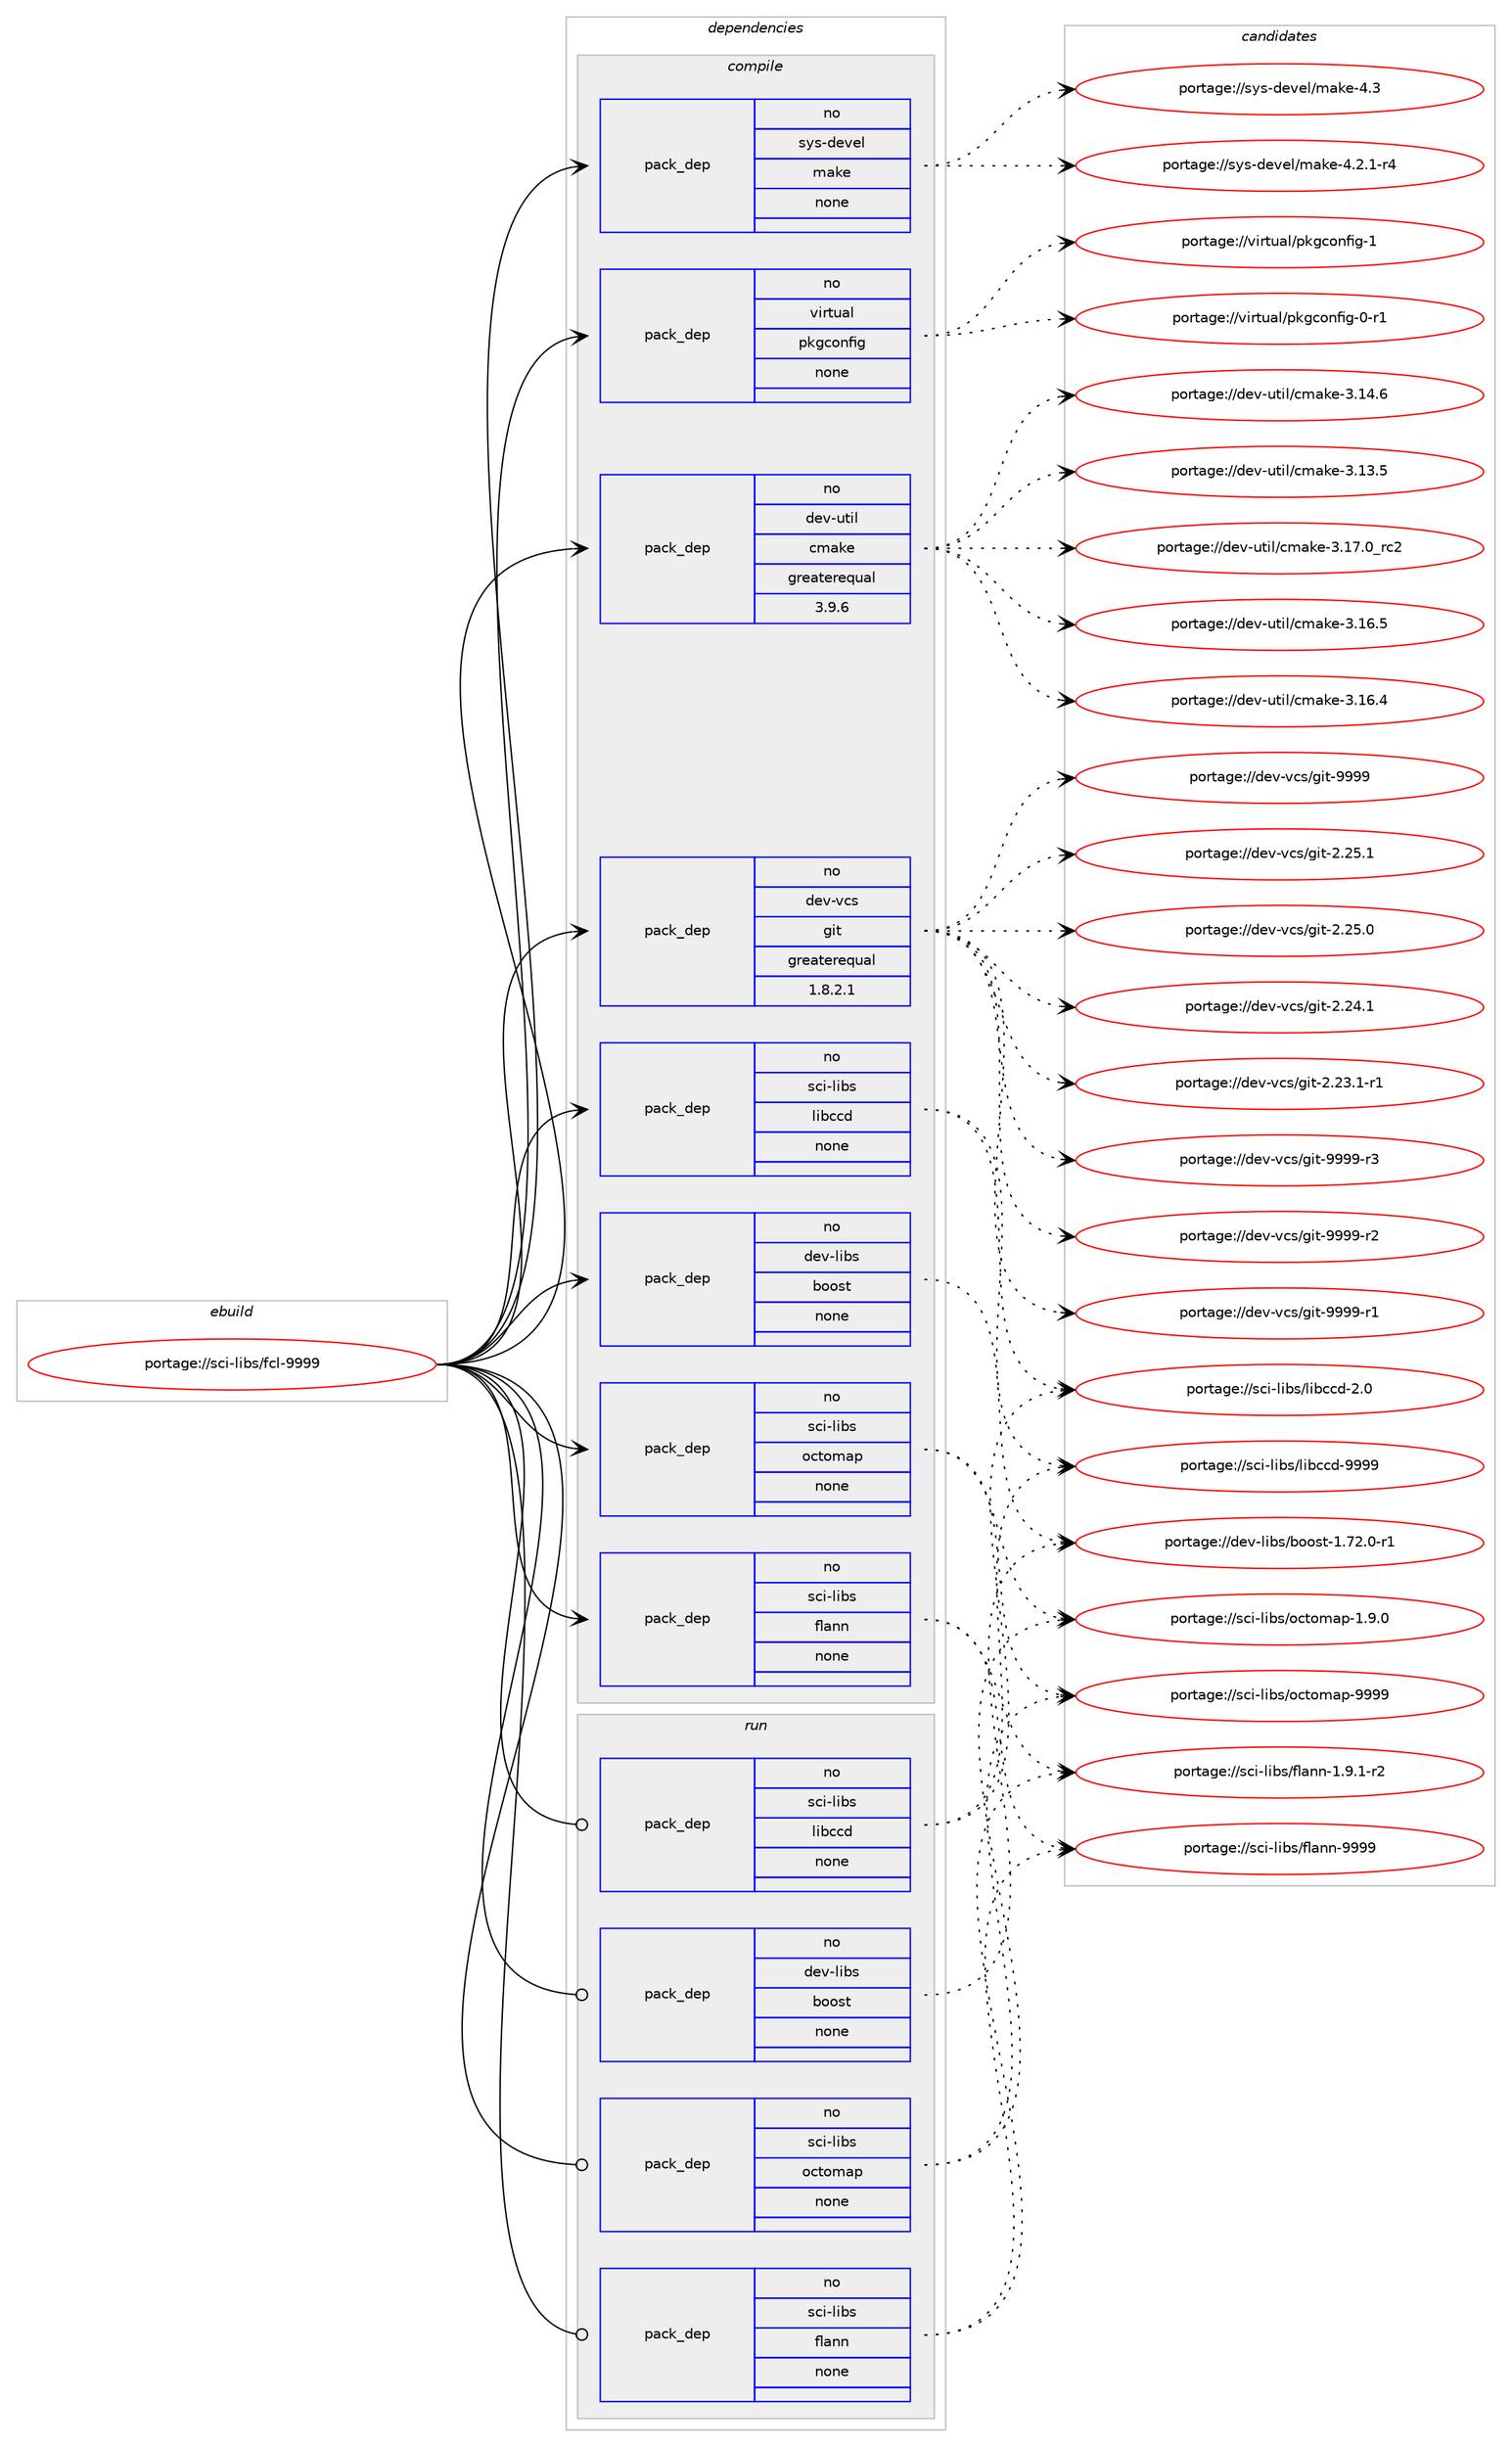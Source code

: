 digraph prolog {

# *************
# Graph options
# *************

newrank=true;
concentrate=true;
compound=true;
graph [rankdir=LR,fontname=Helvetica,fontsize=10,ranksep=1.5];#, ranksep=2.5, nodesep=0.2];
edge  [arrowhead=vee];
node  [fontname=Helvetica,fontsize=10];

# **********
# The ebuild
# **********

subgraph cluster_leftcol {
color=gray;
rank=same;
label=<<i>ebuild</i>>;
id [label="portage://sci-libs/fcl-9999", color=red, width=4, href="../sci-libs/fcl-9999.svg"];
}

# ****************
# The dependencies
# ****************

subgraph cluster_midcol {
color=gray;
label=<<i>dependencies</i>>;
subgraph cluster_compile {
fillcolor="#eeeeee";
style=filled;
label=<<i>compile</i>>;
subgraph pack31561 {
dependency39686 [label=<<TABLE BORDER="0" CELLBORDER="1" CELLSPACING="0" CELLPADDING="4" WIDTH="220"><TR><TD ROWSPAN="6" CELLPADDING="30">pack_dep</TD></TR><TR><TD WIDTH="110">no</TD></TR><TR><TD>dev-libs</TD></TR><TR><TD>boost</TD></TR><TR><TD>none</TD></TR><TR><TD></TD></TR></TABLE>>, shape=none, color=blue];
}
id:e -> dependency39686:w [weight=20,style="solid",arrowhead="vee"];
subgraph pack31562 {
dependency39687 [label=<<TABLE BORDER="0" CELLBORDER="1" CELLSPACING="0" CELLPADDING="4" WIDTH="220"><TR><TD ROWSPAN="6" CELLPADDING="30">pack_dep</TD></TR><TR><TD WIDTH="110">no</TD></TR><TR><TD>dev-util</TD></TR><TR><TD>cmake</TD></TR><TR><TD>greaterequal</TD></TR><TR><TD>3.9.6</TD></TR></TABLE>>, shape=none, color=blue];
}
id:e -> dependency39687:w [weight=20,style="solid",arrowhead="vee"];
subgraph pack31563 {
dependency39688 [label=<<TABLE BORDER="0" CELLBORDER="1" CELLSPACING="0" CELLPADDING="4" WIDTH="220"><TR><TD ROWSPAN="6" CELLPADDING="30">pack_dep</TD></TR><TR><TD WIDTH="110">no</TD></TR><TR><TD>dev-vcs</TD></TR><TR><TD>git</TD></TR><TR><TD>greaterequal</TD></TR><TR><TD>1.8.2.1</TD></TR></TABLE>>, shape=none, color=blue];
}
id:e -> dependency39688:w [weight=20,style="solid",arrowhead="vee"];
subgraph pack31564 {
dependency39689 [label=<<TABLE BORDER="0" CELLBORDER="1" CELLSPACING="0" CELLPADDING="4" WIDTH="220"><TR><TD ROWSPAN="6" CELLPADDING="30">pack_dep</TD></TR><TR><TD WIDTH="110">no</TD></TR><TR><TD>sci-libs</TD></TR><TR><TD>flann</TD></TR><TR><TD>none</TD></TR><TR><TD></TD></TR></TABLE>>, shape=none, color=blue];
}
id:e -> dependency39689:w [weight=20,style="solid",arrowhead="vee"];
subgraph pack31565 {
dependency39690 [label=<<TABLE BORDER="0" CELLBORDER="1" CELLSPACING="0" CELLPADDING="4" WIDTH="220"><TR><TD ROWSPAN="6" CELLPADDING="30">pack_dep</TD></TR><TR><TD WIDTH="110">no</TD></TR><TR><TD>sci-libs</TD></TR><TR><TD>libccd</TD></TR><TR><TD>none</TD></TR><TR><TD></TD></TR></TABLE>>, shape=none, color=blue];
}
id:e -> dependency39690:w [weight=20,style="solid",arrowhead="vee"];
subgraph pack31566 {
dependency39691 [label=<<TABLE BORDER="0" CELLBORDER="1" CELLSPACING="0" CELLPADDING="4" WIDTH="220"><TR><TD ROWSPAN="6" CELLPADDING="30">pack_dep</TD></TR><TR><TD WIDTH="110">no</TD></TR><TR><TD>sci-libs</TD></TR><TR><TD>octomap</TD></TR><TR><TD>none</TD></TR><TR><TD></TD></TR></TABLE>>, shape=none, color=blue];
}
id:e -> dependency39691:w [weight=20,style="solid",arrowhead="vee"];
subgraph pack31567 {
dependency39692 [label=<<TABLE BORDER="0" CELLBORDER="1" CELLSPACING="0" CELLPADDING="4" WIDTH="220"><TR><TD ROWSPAN="6" CELLPADDING="30">pack_dep</TD></TR><TR><TD WIDTH="110">no</TD></TR><TR><TD>sys-devel</TD></TR><TR><TD>make</TD></TR><TR><TD>none</TD></TR><TR><TD></TD></TR></TABLE>>, shape=none, color=blue];
}
id:e -> dependency39692:w [weight=20,style="solid",arrowhead="vee"];
subgraph pack31568 {
dependency39693 [label=<<TABLE BORDER="0" CELLBORDER="1" CELLSPACING="0" CELLPADDING="4" WIDTH="220"><TR><TD ROWSPAN="6" CELLPADDING="30">pack_dep</TD></TR><TR><TD WIDTH="110">no</TD></TR><TR><TD>virtual</TD></TR><TR><TD>pkgconfig</TD></TR><TR><TD>none</TD></TR><TR><TD></TD></TR></TABLE>>, shape=none, color=blue];
}
id:e -> dependency39693:w [weight=20,style="solid",arrowhead="vee"];
}
subgraph cluster_compileandrun {
fillcolor="#eeeeee";
style=filled;
label=<<i>compile and run</i>>;
}
subgraph cluster_run {
fillcolor="#eeeeee";
style=filled;
label=<<i>run</i>>;
subgraph pack31569 {
dependency39694 [label=<<TABLE BORDER="0" CELLBORDER="1" CELLSPACING="0" CELLPADDING="4" WIDTH="220"><TR><TD ROWSPAN="6" CELLPADDING="30">pack_dep</TD></TR><TR><TD WIDTH="110">no</TD></TR><TR><TD>dev-libs</TD></TR><TR><TD>boost</TD></TR><TR><TD>none</TD></TR><TR><TD></TD></TR></TABLE>>, shape=none, color=blue];
}
id:e -> dependency39694:w [weight=20,style="solid",arrowhead="odot"];
subgraph pack31570 {
dependency39695 [label=<<TABLE BORDER="0" CELLBORDER="1" CELLSPACING="0" CELLPADDING="4" WIDTH="220"><TR><TD ROWSPAN="6" CELLPADDING="30">pack_dep</TD></TR><TR><TD WIDTH="110">no</TD></TR><TR><TD>sci-libs</TD></TR><TR><TD>flann</TD></TR><TR><TD>none</TD></TR><TR><TD></TD></TR></TABLE>>, shape=none, color=blue];
}
id:e -> dependency39695:w [weight=20,style="solid",arrowhead="odot"];
subgraph pack31571 {
dependency39696 [label=<<TABLE BORDER="0" CELLBORDER="1" CELLSPACING="0" CELLPADDING="4" WIDTH="220"><TR><TD ROWSPAN="6" CELLPADDING="30">pack_dep</TD></TR><TR><TD WIDTH="110">no</TD></TR><TR><TD>sci-libs</TD></TR><TR><TD>libccd</TD></TR><TR><TD>none</TD></TR><TR><TD></TD></TR></TABLE>>, shape=none, color=blue];
}
id:e -> dependency39696:w [weight=20,style="solid",arrowhead="odot"];
subgraph pack31572 {
dependency39697 [label=<<TABLE BORDER="0" CELLBORDER="1" CELLSPACING="0" CELLPADDING="4" WIDTH="220"><TR><TD ROWSPAN="6" CELLPADDING="30">pack_dep</TD></TR><TR><TD WIDTH="110">no</TD></TR><TR><TD>sci-libs</TD></TR><TR><TD>octomap</TD></TR><TR><TD>none</TD></TR><TR><TD></TD></TR></TABLE>>, shape=none, color=blue];
}
id:e -> dependency39697:w [weight=20,style="solid",arrowhead="odot"];
}
}

# **************
# The candidates
# **************

subgraph cluster_choices {
rank=same;
color=gray;
label=<<i>candidates</i>>;

subgraph choice31561 {
color=black;
nodesep=1;
choice10010111845108105981154798111111115116454946555046484511449 [label="portage://dev-libs/boost-1.72.0-r1", color=red, width=4,href="../dev-libs/boost-1.72.0-r1.svg"];
dependency39686:e -> choice10010111845108105981154798111111115116454946555046484511449:w [style=dotted,weight="100"];
}
subgraph choice31562 {
color=black;
nodesep=1;
choice1001011184511711610510847991099710710145514649554648951149950 [label="portage://dev-util/cmake-3.17.0_rc2", color=red, width=4,href="../dev-util/cmake-3.17.0_rc2.svg"];
choice1001011184511711610510847991099710710145514649544653 [label="portage://dev-util/cmake-3.16.5", color=red, width=4,href="../dev-util/cmake-3.16.5.svg"];
choice1001011184511711610510847991099710710145514649544652 [label="portage://dev-util/cmake-3.16.4", color=red, width=4,href="../dev-util/cmake-3.16.4.svg"];
choice1001011184511711610510847991099710710145514649524654 [label="portage://dev-util/cmake-3.14.6", color=red, width=4,href="../dev-util/cmake-3.14.6.svg"];
choice1001011184511711610510847991099710710145514649514653 [label="portage://dev-util/cmake-3.13.5", color=red, width=4,href="../dev-util/cmake-3.13.5.svg"];
dependency39687:e -> choice1001011184511711610510847991099710710145514649554648951149950:w [style=dotted,weight="100"];
dependency39687:e -> choice1001011184511711610510847991099710710145514649544653:w [style=dotted,weight="100"];
dependency39687:e -> choice1001011184511711610510847991099710710145514649544652:w [style=dotted,weight="100"];
dependency39687:e -> choice1001011184511711610510847991099710710145514649524654:w [style=dotted,weight="100"];
dependency39687:e -> choice1001011184511711610510847991099710710145514649514653:w [style=dotted,weight="100"];
}
subgraph choice31563 {
color=black;
nodesep=1;
choice10010111845118991154710310511645575757574511451 [label="portage://dev-vcs/git-9999-r3", color=red, width=4,href="../dev-vcs/git-9999-r3.svg"];
choice10010111845118991154710310511645575757574511450 [label="portage://dev-vcs/git-9999-r2", color=red, width=4,href="../dev-vcs/git-9999-r2.svg"];
choice10010111845118991154710310511645575757574511449 [label="portage://dev-vcs/git-9999-r1", color=red, width=4,href="../dev-vcs/git-9999-r1.svg"];
choice1001011184511899115471031051164557575757 [label="portage://dev-vcs/git-9999", color=red, width=4,href="../dev-vcs/git-9999.svg"];
choice10010111845118991154710310511645504650534649 [label="portage://dev-vcs/git-2.25.1", color=red, width=4,href="../dev-vcs/git-2.25.1.svg"];
choice10010111845118991154710310511645504650534648 [label="portage://dev-vcs/git-2.25.0", color=red, width=4,href="../dev-vcs/git-2.25.0.svg"];
choice10010111845118991154710310511645504650524649 [label="portage://dev-vcs/git-2.24.1", color=red, width=4,href="../dev-vcs/git-2.24.1.svg"];
choice100101118451189911547103105116455046505146494511449 [label="portage://dev-vcs/git-2.23.1-r1", color=red, width=4,href="../dev-vcs/git-2.23.1-r1.svg"];
dependency39688:e -> choice10010111845118991154710310511645575757574511451:w [style=dotted,weight="100"];
dependency39688:e -> choice10010111845118991154710310511645575757574511450:w [style=dotted,weight="100"];
dependency39688:e -> choice10010111845118991154710310511645575757574511449:w [style=dotted,weight="100"];
dependency39688:e -> choice1001011184511899115471031051164557575757:w [style=dotted,weight="100"];
dependency39688:e -> choice10010111845118991154710310511645504650534649:w [style=dotted,weight="100"];
dependency39688:e -> choice10010111845118991154710310511645504650534648:w [style=dotted,weight="100"];
dependency39688:e -> choice10010111845118991154710310511645504650524649:w [style=dotted,weight="100"];
dependency39688:e -> choice100101118451189911547103105116455046505146494511449:w [style=dotted,weight="100"];
}
subgraph choice31564 {
color=black;
nodesep=1;
choice11599105451081059811547102108971101104557575757 [label="portage://sci-libs/flann-9999", color=red, width=4,href="../sci-libs/flann-9999.svg"];
choice11599105451081059811547102108971101104549465746494511450 [label="portage://sci-libs/flann-1.9.1-r2", color=red, width=4,href="../sci-libs/flann-1.9.1-r2.svg"];
dependency39689:e -> choice11599105451081059811547102108971101104557575757:w [style=dotted,weight="100"];
dependency39689:e -> choice11599105451081059811547102108971101104549465746494511450:w [style=dotted,weight="100"];
}
subgraph choice31565 {
color=black;
nodesep=1;
choice115991054510810598115471081059899991004557575757 [label="portage://sci-libs/libccd-9999", color=red, width=4,href="../sci-libs/libccd-9999.svg"];
choice1159910545108105981154710810598999910045504648 [label="portage://sci-libs/libccd-2.0", color=red, width=4,href="../sci-libs/libccd-2.0.svg"];
dependency39690:e -> choice115991054510810598115471081059899991004557575757:w [style=dotted,weight="100"];
dependency39690:e -> choice1159910545108105981154710810598999910045504648:w [style=dotted,weight="100"];
}
subgraph choice31566 {
color=black;
nodesep=1;
choice1159910545108105981154711199116111109971124557575757 [label="portage://sci-libs/octomap-9999", color=red, width=4,href="../sci-libs/octomap-9999.svg"];
choice115991054510810598115471119911611110997112454946574648 [label="portage://sci-libs/octomap-1.9.0", color=red, width=4,href="../sci-libs/octomap-1.9.0.svg"];
dependency39691:e -> choice1159910545108105981154711199116111109971124557575757:w [style=dotted,weight="100"];
dependency39691:e -> choice115991054510810598115471119911611110997112454946574648:w [style=dotted,weight="100"];
}
subgraph choice31567 {
color=black;
nodesep=1;
choice11512111545100101118101108471099710710145524651 [label="portage://sys-devel/make-4.3", color=red, width=4,href="../sys-devel/make-4.3.svg"];
choice1151211154510010111810110847109971071014552465046494511452 [label="portage://sys-devel/make-4.2.1-r4", color=red, width=4,href="../sys-devel/make-4.2.1-r4.svg"];
dependency39692:e -> choice11512111545100101118101108471099710710145524651:w [style=dotted,weight="100"];
dependency39692:e -> choice1151211154510010111810110847109971071014552465046494511452:w [style=dotted,weight="100"];
}
subgraph choice31568 {
color=black;
nodesep=1;
choice1181051141161179710847112107103991111101021051034549 [label="portage://virtual/pkgconfig-1", color=red, width=4,href="../virtual/pkgconfig-1.svg"];
choice11810511411611797108471121071039911111010210510345484511449 [label="portage://virtual/pkgconfig-0-r1", color=red, width=4,href="../virtual/pkgconfig-0-r1.svg"];
dependency39693:e -> choice1181051141161179710847112107103991111101021051034549:w [style=dotted,weight="100"];
dependency39693:e -> choice11810511411611797108471121071039911111010210510345484511449:w [style=dotted,weight="100"];
}
subgraph choice31569 {
color=black;
nodesep=1;
choice10010111845108105981154798111111115116454946555046484511449 [label="portage://dev-libs/boost-1.72.0-r1", color=red, width=4,href="../dev-libs/boost-1.72.0-r1.svg"];
dependency39694:e -> choice10010111845108105981154798111111115116454946555046484511449:w [style=dotted,weight="100"];
}
subgraph choice31570 {
color=black;
nodesep=1;
choice11599105451081059811547102108971101104557575757 [label="portage://sci-libs/flann-9999", color=red, width=4,href="../sci-libs/flann-9999.svg"];
choice11599105451081059811547102108971101104549465746494511450 [label="portage://sci-libs/flann-1.9.1-r2", color=red, width=4,href="../sci-libs/flann-1.9.1-r2.svg"];
dependency39695:e -> choice11599105451081059811547102108971101104557575757:w [style=dotted,weight="100"];
dependency39695:e -> choice11599105451081059811547102108971101104549465746494511450:w [style=dotted,weight="100"];
}
subgraph choice31571 {
color=black;
nodesep=1;
choice115991054510810598115471081059899991004557575757 [label="portage://sci-libs/libccd-9999", color=red, width=4,href="../sci-libs/libccd-9999.svg"];
choice1159910545108105981154710810598999910045504648 [label="portage://sci-libs/libccd-2.0", color=red, width=4,href="../sci-libs/libccd-2.0.svg"];
dependency39696:e -> choice115991054510810598115471081059899991004557575757:w [style=dotted,weight="100"];
dependency39696:e -> choice1159910545108105981154710810598999910045504648:w [style=dotted,weight="100"];
}
subgraph choice31572 {
color=black;
nodesep=1;
choice1159910545108105981154711199116111109971124557575757 [label="portage://sci-libs/octomap-9999", color=red, width=4,href="../sci-libs/octomap-9999.svg"];
choice115991054510810598115471119911611110997112454946574648 [label="portage://sci-libs/octomap-1.9.0", color=red, width=4,href="../sci-libs/octomap-1.9.0.svg"];
dependency39697:e -> choice1159910545108105981154711199116111109971124557575757:w [style=dotted,weight="100"];
dependency39697:e -> choice115991054510810598115471119911611110997112454946574648:w [style=dotted,weight="100"];
}
}

}

